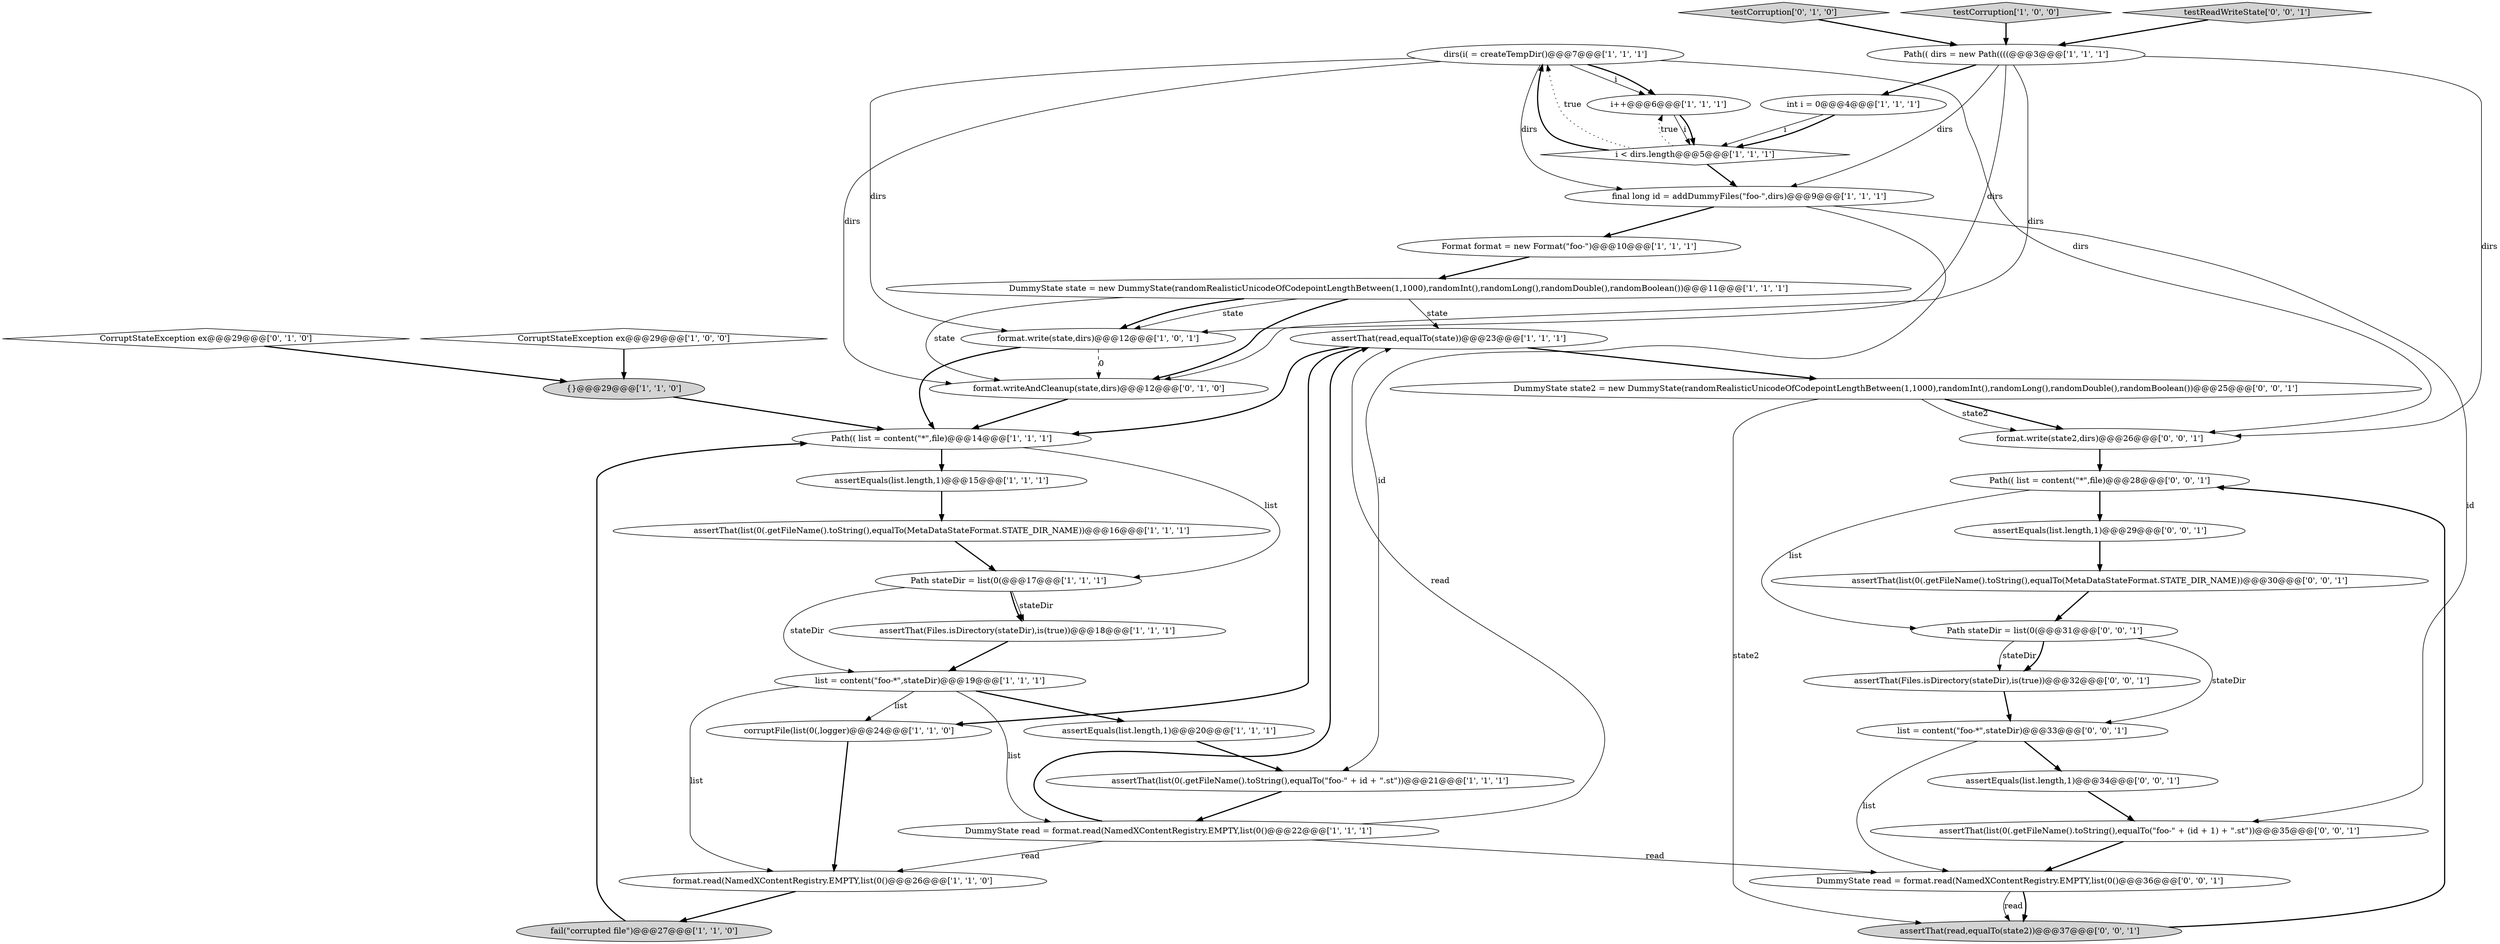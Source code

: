 digraph {
12 [style = filled, label = "assertThat(read,equalTo(state))@@@23@@@['1', '1', '1']", fillcolor = white, shape = ellipse image = "AAA0AAABBB1BBB"];
23 [style = filled, label = "i < dirs.length@@@5@@@['1', '1', '1']", fillcolor = white, shape = diamond image = "AAA0AAABBB1BBB"];
21 [style = filled, label = "format.read(NamedXContentRegistry.EMPTY,list(0()@@@26@@@['1', '1', '0']", fillcolor = white, shape = ellipse image = "AAA0AAABBB1BBB"];
25 [style = filled, label = "format.writeAndCleanup(state,dirs)@@@12@@@['0', '1', '0']", fillcolor = white, shape = ellipse image = "AAA1AAABBB2BBB"];
14 [style = filled, label = "assertThat(Files.isDirectory(stateDir),is(true))@@@18@@@['1', '1', '1']", fillcolor = white, shape = ellipse image = "AAA0AAABBB1BBB"];
5 [style = filled, label = "{}@@@29@@@['1', '1', '0']", fillcolor = lightgray, shape = ellipse image = "AAA0AAABBB1BBB"];
40 [style = filled, label = "assertThat(list(0(.getFileName().toString(),equalTo(\"foo-\" + (id + 1) + \".st\"))@@@35@@@['0', '0', '1']", fillcolor = white, shape = ellipse image = "AAA0AAABBB3BBB"];
15 [style = filled, label = "assertEquals(list.length,1)@@@15@@@['1', '1', '1']", fillcolor = white, shape = ellipse image = "AAA0AAABBB1BBB"];
32 [style = filled, label = "format.write(state2,dirs)@@@26@@@['0', '0', '1']", fillcolor = white, shape = ellipse image = "AAA0AAABBB3BBB"];
17 [style = filled, label = "format.write(state,dirs)@@@12@@@['1', '0', '1']", fillcolor = white, shape = ellipse image = "AAA0AAABBB1BBB"];
22 [style = filled, label = "final long id = addDummyFiles(\"foo-\",dirs)@@@9@@@['1', '1', '1']", fillcolor = white, shape = ellipse image = "AAA0AAABBB1BBB"];
24 [style = filled, label = "assertThat(list(0(.getFileName().toString(),equalTo(\"foo-\" + id + \".st\"))@@@21@@@['1', '1', '1']", fillcolor = white, shape = ellipse image = "AAA0AAABBB1BBB"];
1 [style = filled, label = "CorruptStateException ex@@@29@@@['1', '0', '0']", fillcolor = white, shape = diamond image = "AAA0AAABBB1BBB"];
0 [style = filled, label = "DummyState read = format.read(NamedXContentRegistry.EMPTY,list(0()@@@22@@@['1', '1', '1']", fillcolor = white, shape = ellipse image = "AAA0AAABBB1BBB"];
28 [style = filled, label = "DummyState state2 = new DummyState(randomRealisticUnicodeOfCodepointLengthBetween(1,1000),randomInt(),randomLong(),randomDouble(),randomBoolean())@@@25@@@['0', '0', '1']", fillcolor = white, shape = ellipse image = "AAA0AAABBB3BBB"];
36 [style = filled, label = "assertEquals(list.length,1)@@@29@@@['0', '0', '1']", fillcolor = white, shape = ellipse image = "AAA0AAABBB3BBB"];
26 [style = filled, label = "CorruptStateException ex@@@29@@@['0', '1', '0']", fillcolor = white, shape = diamond image = "AAA0AAABBB2BBB"];
7 [style = filled, label = "fail(\"corrupted file\")@@@27@@@['1', '1', '0']", fillcolor = lightgray, shape = ellipse image = "AAA0AAABBB1BBB"];
9 [style = filled, label = "Path(( list = content(\"*\",file)@@@14@@@['1', '1', '1']", fillcolor = white, shape = ellipse image = "AAA0AAABBB1BBB"];
38 [style = filled, label = "Path stateDir = list(0(@@@31@@@['0', '0', '1']", fillcolor = white, shape = ellipse image = "AAA0AAABBB3BBB"];
33 [style = filled, label = "assertThat(read,equalTo(state2))@@@37@@@['0', '0', '1']", fillcolor = lightgray, shape = ellipse image = "AAA0AAABBB3BBB"];
3 [style = filled, label = "dirs(i( = createTempDir()@@@7@@@['1', '1', '1']", fillcolor = white, shape = ellipse image = "AAA0AAABBB1BBB"];
16 [style = filled, label = "i++@@@6@@@['1', '1', '1']", fillcolor = white, shape = ellipse image = "AAA0AAABBB1BBB"];
2 [style = filled, label = "Path stateDir = list(0(@@@17@@@['1', '1', '1']", fillcolor = white, shape = ellipse image = "AAA0AAABBB1BBB"];
10 [style = filled, label = "Path(( dirs = new Path((((@@@3@@@['1', '1', '1']", fillcolor = white, shape = ellipse image = "AAA0AAABBB1BBB"];
11 [style = filled, label = "Format format = new Format(\"foo-\")@@@10@@@['1', '1', '1']", fillcolor = white, shape = ellipse image = "AAA0AAABBB1BBB"];
6 [style = filled, label = "int i = 0@@@4@@@['1', '1', '1']", fillcolor = white, shape = ellipse image = "AAA0AAABBB1BBB"];
35 [style = filled, label = "assertEquals(list.length,1)@@@34@@@['0', '0', '1']", fillcolor = white, shape = ellipse image = "AAA0AAABBB3BBB"];
27 [style = filled, label = "testCorruption['0', '1', '0']", fillcolor = lightgray, shape = diamond image = "AAA0AAABBB2BBB"];
20 [style = filled, label = "assertEquals(list.length,1)@@@20@@@['1', '1', '1']", fillcolor = white, shape = ellipse image = "AAA0AAABBB1BBB"];
8 [style = filled, label = "assertThat(list(0(.getFileName().toString(),equalTo(MetaDataStateFormat.STATE_DIR_NAME))@@@16@@@['1', '1', '1']", fillcolor = white, shape = ellipse image = "AAA0AAABBB1BBB"];
19 [style = filled, label = "testCorruption['1', '0', '0']", fillcolor = lightgray, shape = diamond image = "AAA0AAABBB1BBB"];
30 [style = filled, label = "DummyState read = format.read(NamedXContentRegistry.EMPTY,list(0()@@@36@@@['0', '0', '1']", fillcolor = white, shape = ellipse image = "AAA0AAABBB3BBB"];
39 [style = filled, label = "assertThat(list(0(.getFileName().toString(),equalTo(MetaDataStateFormat.STATE_DIR_NAME))@@@30@@@['0', '0', '1']", fillcolor = white, shape = ellipse image = "AAA0AAABBB3BBB"];
29 [style = filled, label = "testReadWriteState['0', '0', '1']", fillcolor = lightgray, shape = diamond image = "AAA0AAABBB3BBB"];
34 [style = filled, label = "list = content(\"foo-*\",stateDir)@@@33@@@['0', '0', '1']", fillcolor = white, shape = ellipse image = "AAA0AAABBB3BBB"];
18 [style = filled, label = "DummyState state = new DummyState(randomRealisticUnicodeOfCodepointLengthBetween(1,1000),randomInt(),randomLong(),randomDouble(),randomBoolean())@@@11@@@['1', '1', '1']", fillcolor = white, shape = ellipse image = "AAA0AAABBB1BBB"];
13 [style = filled, label = "list = content(\"foo-*\",stateDir)@@@19@@@['1', '1', '1']", fillcolor = white, shape = ellipse image = "AAA0AAABBB1BBB"];
4 [style = filled, label = "corruptFile(list(0(,logger)@@@24@@@['1', '1', '0']", fillcolor = white, shape = ellipse image = "AAA0AAABBB1BBB"];
31 [style = filled, label = "Path(( list = content(\"*\",file)@@@28@@@['0', '0', '1']", fillcolor = white, shape = ellipse image = "AAA0AAABBB3BBB"];
37 [style = filled, label = "assertThat(Files.isDirectory(stateDir),is(true))@@@32@@@['0', '0', '1']", fillcolor = white, shape = ellipse image = "AAA0AAABBB3BBB"];
22->11 [style = bold, label=""];
40->30 [style = bold, label=""];
23->3 [style = bold, label=""];
23->22 [style = bold, label=""];
35->40 [style = bold, label=""];
18->17 [style = solid, label="state"];
23->3 [style = dotted, label="true"];
12->28 [style = bold, label=""];
19->10 [style = bold, label=""];
33->31 [style = bold, label=""];
38->37 [style = solid, label="stateDir"];
10->6 [style = bold, label=""];
0->12 [style = solid, label="read"];
13->0 [style = solid, label="list"];
18->25 [style = solid, label="state"];
3->22 [style = solid, label="dirs"];
3->16 [style = solid, label="i"];
7->9 [style = bold, label=""];
2->13 [style = solid, label="stateDir"];
12->4 [style = bold, label=""];
28->32 [style = bold, label=""];
39->38 [style = bold, label=""];
38->37 [style = bold, label=""];
14->13 [style = bold, label=""];
9->15 [style = bold, label=""];
18->25 [style = bold, label=""];
2->14 [style = solid, label="stateDir"];
18->12 [style = solid, label="state"];
10->17 [style = solid, label="dirs"];
22->40 [style = solid, label="id"];
11->18 [style = bold, label=""];
3->17 [style = solid, label="dirs"];
24->0 [style = bold, label=""];
5->9 [style = bold, label=""];
0->30 [style = solid, label="read"];
10->25 [style = solid, label="dirs"];
22->24 [style = solid, label="id"];
13->4 [style = solid, label="list"];
28->32 [style = solid, label="state2"];
12->9 [style = bold, label=""];
37->34 [style = bold, label=""];
30->33 [style = bold, label=""];
8->2 [style = bold, label=""];
34->30 [style = solid, label="list"];
26->5 [style = bold, label=""];
16->23 [style = bold, label=""];
0->12 [style = bold, label=""];
13->21 [style = solid, label="list"];
32->31 [style = bold, label=""];
9->2 [style = solid, label="list"];
27->10 [style = bold, label=""];
3->25 [style = solid, label="dirs"];
17->9 [style = bold, label=""];
21->7 [style = bold, label=""];
25->9 [style = bold, label=""];
20->24 [style = bold, label=""];
29->10 [style = bold, label=""];
31->38 [style = solid, label="list"];
18->17 [style = bold, label=""];
2->14 [style = bold, label=""];
38->34 [style = solid, label="stateDir"];
31->36 [style = bold, label=""];
3->16 [style = bold, label=""];
34->35 [style = bold, label=""];
13->20 [style = bold, label=""];
6->23 [style = solid, label="i"];
16->23 [style = solid, label="i"];
28->33 [style = solid, label="state2"];
6->23 [style = bold, label=""];
15->8 [style = bold, label=""];
4->21 [style = bold, label=""];
30->33 [style = solid, label="read"];
23->16 [style = dotted, label="true"];
36->39 [style = bold, label=""];
10->22 [style = solid, label="dirs"];
0->21 [style = solid, label="read"];
10->32 [style = solid, label="dirs"];
3->32 [style = solid, label="dirs"];
17->25 [style = dashed, label="0"];
1->5 [style = bold, label=""];
}
